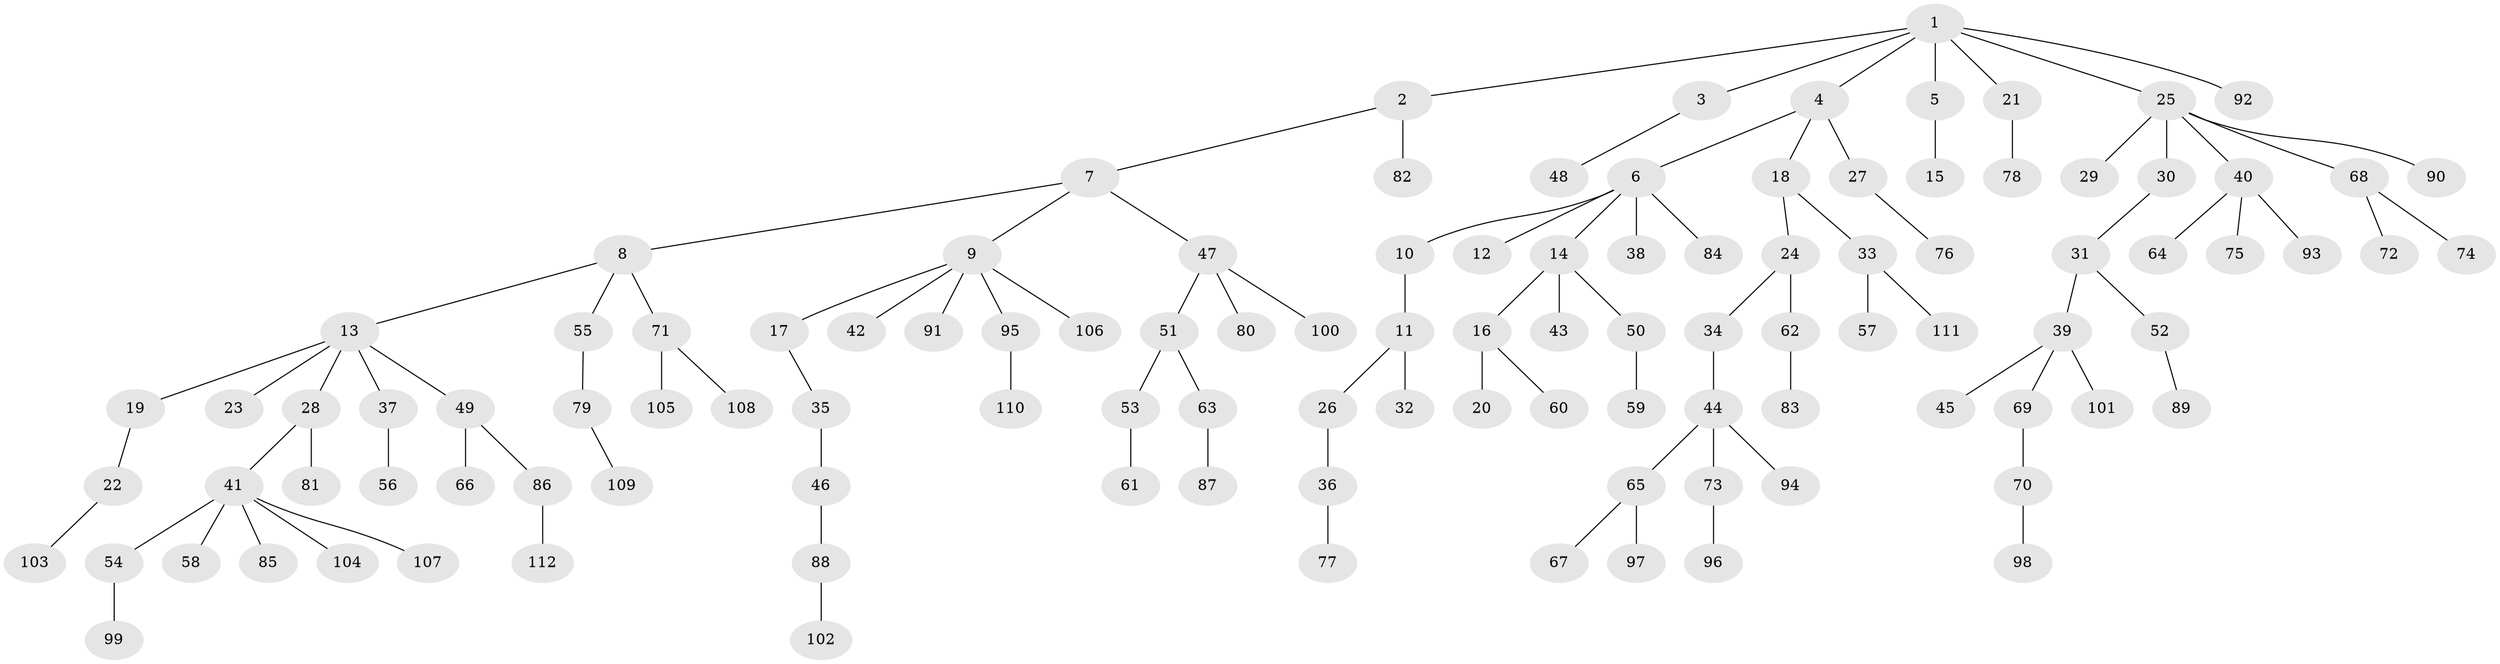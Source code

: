 // Generated by graph-tools (version 1.1) at 2025/53/03/09/25 04:53:05]
// undirected, 112 vertices, 111 edges
graph export_dot {
graph [start="1"]
  node [color=gray90,style=filled];
  1;
  2;
  3;
  4;
  5;
  6;
  7;
  8;
  9;
  10;
  11;
  12;
  13;
  14;
  15;
  16;
  17;
  18;
  19;
  20;
  21;
  22;
  23;
  24;
  25;
  26;
  27;
  28;
  29;
  30;
  31;
  32;
  33;
  34;
  35;
  36;
  37;
  38;
  39;
  40;
  41;
  42;
  43;
  44;
  45;
  46;
  47;
  48;
  49;
  50;
  51;
  52;
  53;
  54;
  55;
  56;
  57;
  58;
  59;
  60;
  61;
  62;
  63;
  64;
  65;
  66;
  67;
  68;
  69;
  70;
  71;
  72;
  73;
  74;
  75;
  76;
  77;
  78;
  79;
  80;
  81;
  82;
  83;
  84;
  85;
  86;
  87;
  88;
  89;
  90;
  91;
  92;
  93;
  94;
  95;
  96;
  97;
  98;
  99;
  100;
  101;
  102;
  103;
  104;
  105;
  106;
  107;
  108;
  109;
  110;
  111;
  112;
  1 -- 2;
  1 -- 3;
  1 -- 4;
  1 -- 5;
  1 -- 21;
  1 -- 25;
  1 -- 92;
  2 -- 7;
  2 -- 82;
  3 -- 48;
  4 -- 6;
  4 -- 18;
  4 -- 27;
  5 -- 15;
  6 -- 10;
  6 -- 12;
  6 -- 14;
  6 -- 38;
  6 -- 84;
  7 -- 8;
  7 -- 9;
  7 -- 47;
  8 -- 13;
  8 -- 55;
  8 -- 71;
  9 -- 17;
  9 -- 42;
  9 -- 91;
  9 -- 95;
  9 -- 106;
  10 -- 11;
  11 -- 26;
  11 -- 32;
  13 -- 19;
  13 -- 23;
  13 -- 28;
  13 -- 37;
  13 -- 49;
  14 -- 16;
  14 -- 43;
  14 -- 50;
  16 -- 20;
  16 -- 60;
  17 -- 35;
  18 -- 24;
  18 -- 33;
  19 -- 22;
  21 -- 78;
  22 -- 103;
  24 -- 34;
  24 -- 62;
  25 -- 29;
  25 -- 30;
  25 -- 40;
  25 -- 68;
  25 -- 90;
  26 -- 36;
  27 -- 76;
  28 -- 41;
  28 -- 81;
  30 -- 31;
  31 -- 39;
  31 -- 52;
  33 -- 57;
  33 -- 111;
  34 -- 44;
  35 -- 46;
  36 -- 77;
  37 -- 56;
  39 -- 45;
  39 -- 69;
  39 -- 101;
  40 -- 64;
  40 -- 75;
  40 -- 93;
  41 -- 54;
  41 -- 58;
  41 -- 85;
  41 -- 104;
  41 -- 107;
  44 -- 65;
  44 -- 73;
  44 -- 94;
  46 -- 88;
  47 -- 51;
  47 -- 80;
  47 -- 100;
  49 -- 66;
  49 -- 86;
  50 -- 59;
  51 -- 53;
  51 -- 63;
  52 -- 89;
  53 -- 61;
  54 -- 99;
  55 -- 79;
  62 -- 83;
  63 -- 87;
  65 -- 67;
  65 -- 97;
  68 -- 72;
  68 -- 74;
  69 -- 70;
  70 -- 98;
  71 -- 105;
  71 -- 108;
  73 -- 96;
  79 -- 109;
  86 -- 112;
  88 -- 102;
  95 -- 110;
}
